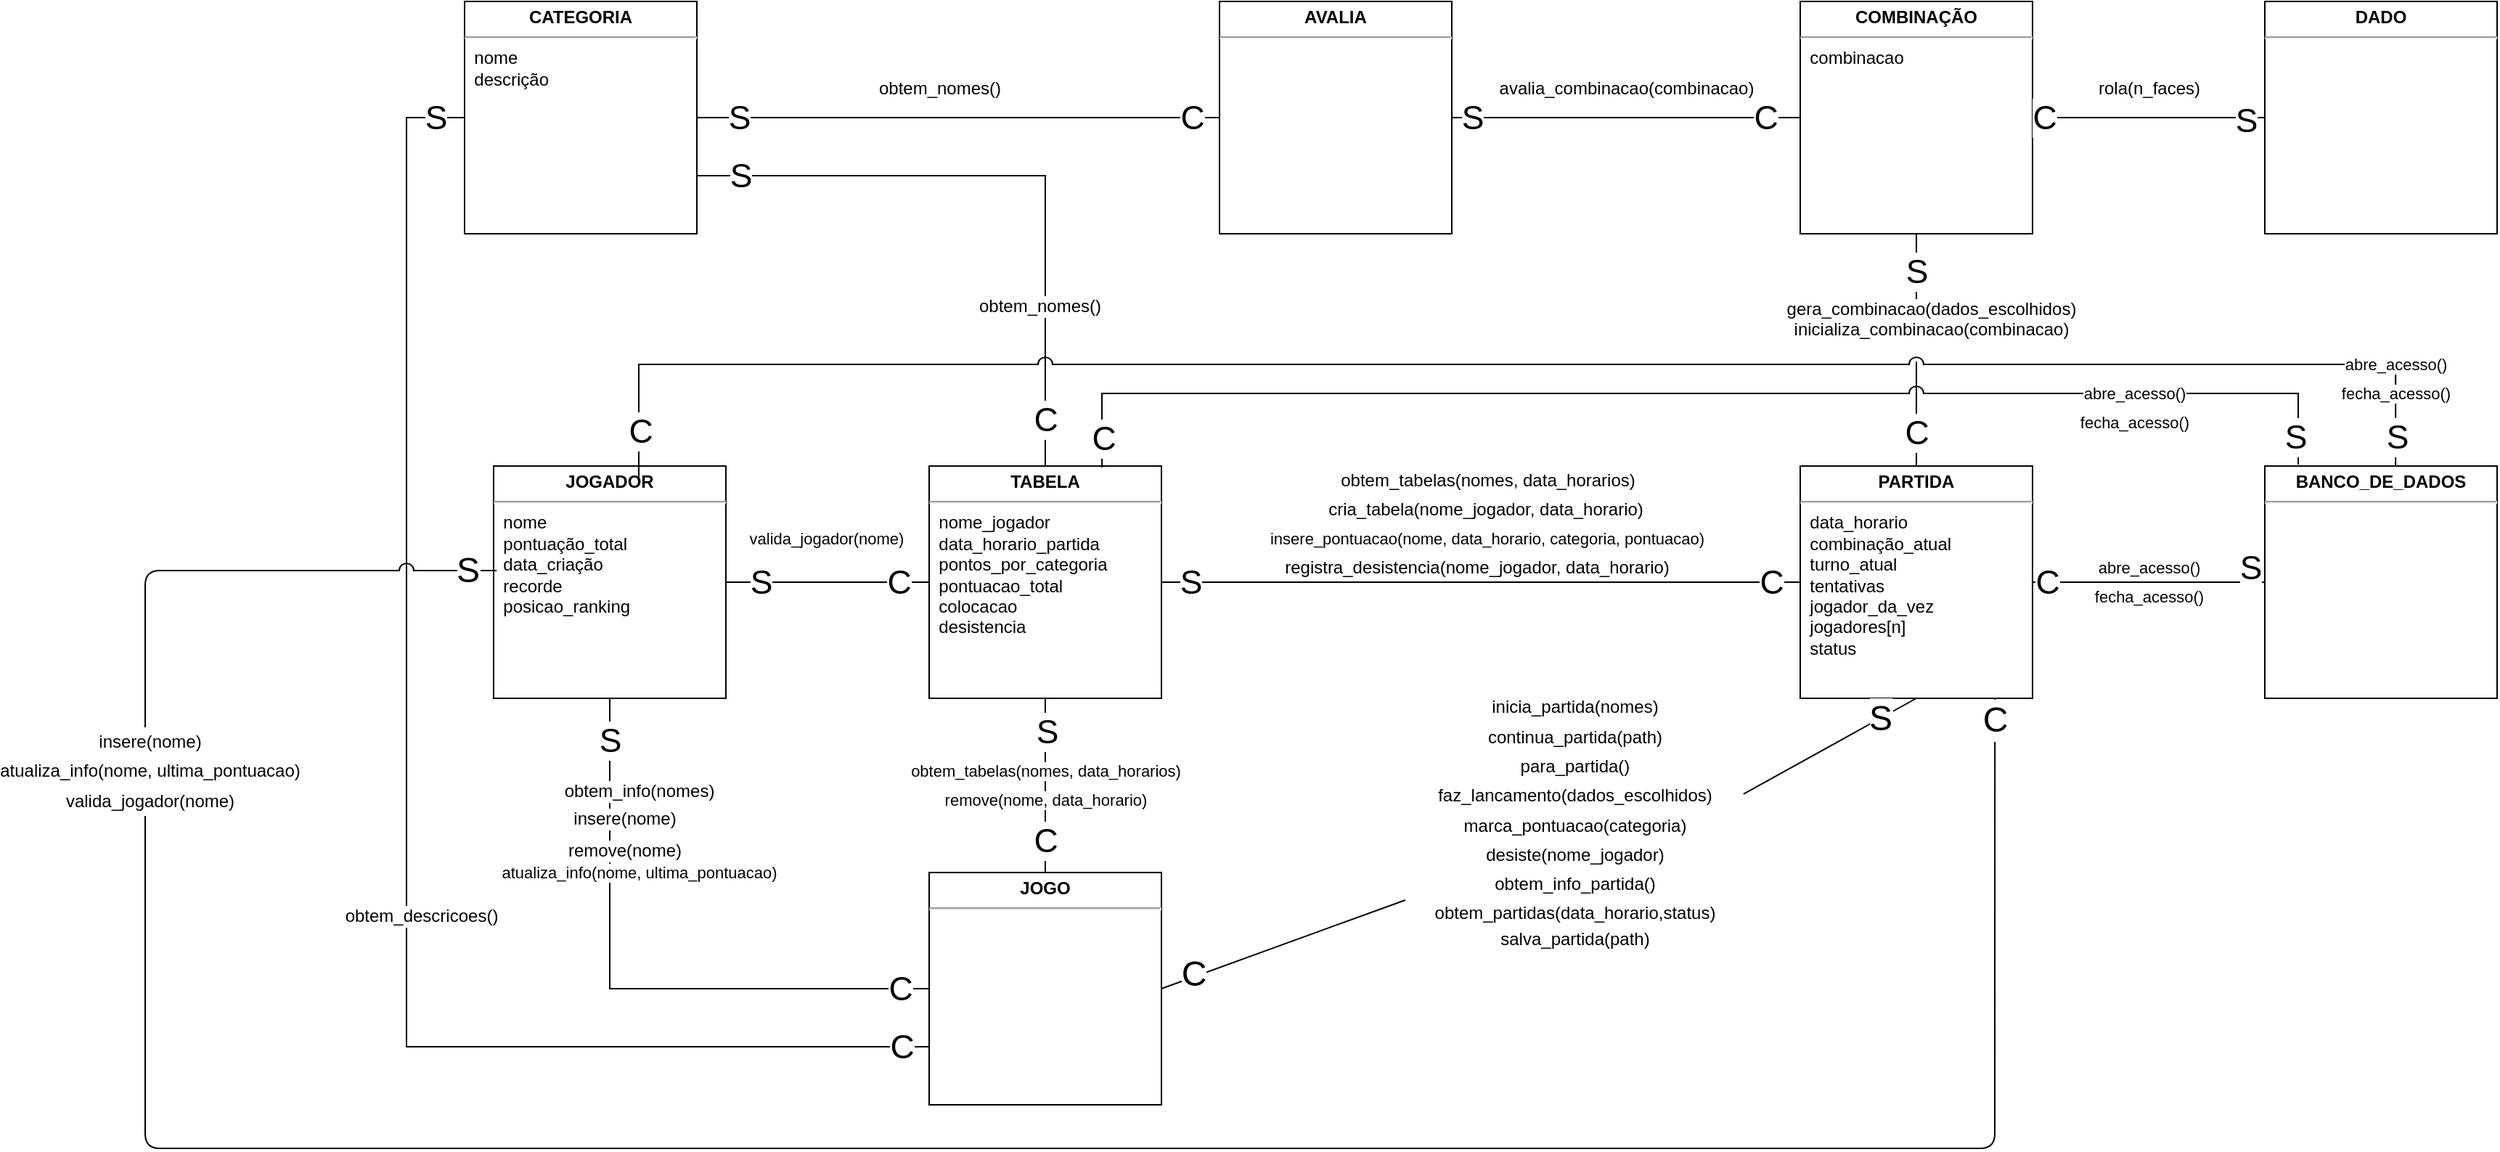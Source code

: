 <mxfile version="12.9.13" type="device"><diagram name="Page-1" id="a7904f86-f2b4-8e86-fa97-74104820619b"><mxGraphModel dx="3317" dy="1589" grid="1" gridSize="10" guides="1" tooltips="1" connect="1" arrows="1" fold="1" page="1" pageScale="1" pageWidth="1100" pageHeight="850" background="#ffffff" math="0" shadow="0"><root><mxCell id="0"/><mxCell id="1" parent="0"/><mxCell id="ZKkIMZM3JUSMUp5qVfVh-187" style="edgeStyle=orthogonalEdgeStyle;rounded=0;orthogonalLoop=1;jettySize=auto;html=1;exitX=0.5;exitY=0;exitDx=0;exitDy=0;entryX=0.5;entryY=1;entryDx=0;entryDy=0;endArrow=none;endFill=0;" parent="1" source="ZKkIMZM3JUSMUp5qVfVh-52" target="ZKkIMZM3JUSMUp5qVfVh-56" edge="1"><mxGeometry relative="1" as="geometry"><Array as="points"><mxPoint x="-560" y="-240"/><mxPoint x="-560" y="-240"/></Array></mxGeometry></mxCell><mxCell id="ZKkIMZM3JUSMUp5qVfVh-188" value="&lt;font style=&quot;font-size: 23px&quot;&gt;C&lt;/font&gt;" style="edgeLabel;html=1;align=center;verticalAlign=middle;resizable=0;points=[];" parent="ZKkIMZM3JUSMUp5qVfVh-187" vertex="1" connectable="0"><mxGeometry x="-0.8" y="-2" relative="1" as="geometry"><mxPoint x="-2" y="-10" as="offset"/></mxGeometry></mxCell><mxCell id="ZKkIMZM3JUSMUp5qVfVh-189" value="&lt;font style=&quot;font-size: 23px&quot;&gt;S&lt;/font&gt;" style="edgeLabel;html=1;align=center;verticalAlign=middle;resizable=0;points=[];" parent="ZKkIMZM3JUSMUp5qVfVh-187" vertex="1" connectable="0"><mxGeometry x="0.76" y="-1" relative="1" as="geometry"><mxPoint y="8" as="offset"/></mxGeometry></mxCell><mxCell id="ZKkIMZM3JUSMUp5qVfVh-191" value="&lt;font style=&quot;font-size: 11px&quot;&gt;obtem_tabelas(nomes, data_horarios)&lt;/font&gt;" style="edgeLabel;html=1;align=center;verticalAlign=middle;resizable=0;points=[];" parent="ZKkIMZM3JUSMUp5qVfVh-187" vertex="1" connectable="0"><mxGeometry x="-0.225" relative="1" as="geometry"><mxPoint y="-24.0" as="offset"/></mxGeometry></mxCell><mxCell id="ZKkIMZM3JUSMUp5qVfVh-198" value="remove(nome, data_horario)" style="edgeLabel;html=1;align=center;verticalAlign=middle;resizable=0;points=[];" parent="ZKkIMZM3JUSMUp5qVfVh-187" vertex="1" connectable="0"><mxGeometry x="-0.217" y="-2" relative="1" as="geometry"><mxPoint x="-2" y="-3" as="offset"/></mxGeometry></mxCell><mxCell id="ZKkIMZM3JUSMUp5qVfVh-52" value="&lt;p style=&quot;margin: 4px 0px 0px ; text-align: center&quot;&gt;&lt;b&gt;JOGO&lt;/b&gt;&lt;/p&gt;&lt;hr&gt;&amp;nbsp;&amp;nbsp;&lt;br&gt;&amp;nbsp;&amp;nbsp;" style="verticalAlign=top;align=left;overflow=fill;fontSize=12;fontFamily=Helvetica;html=1;rounded=0;shadow=0;comic=0;labelBackgroundColor=none;strokeWidth=1" parent="1" vertex="1"><mxGeometry x="-640" y="-200" width="160" height="160" as="geometry"/></mxCell><mxCell id="ZKkIMZM3JUSMUp5qVfVh-53" value="&lt;div style=&quot;margin: 4px 0px 0px 0px&quot;&gt;&lt;b&gt;PARTIDA&lt;/b&gt;&lt;/div&gt;&lt;hr&gt;&lt;div style=&quot;text-align: left&quot;&gt;&lt;span&gt;&amp;nbsp; data_&lt;/span&gt;&lt;span&gt;horario&lt;/span&gt;&lt;/div&gt;&lt;div style=&quot;text-align: left&quot;&gt;&lt;span&gt;&amp;nbsp; combinação_atual&lt;/span&gt;&lt;/div&gt;&lt;div style=&quot;text-align: left&quot;&gt;&lt;span&gt;&amp;nbsp; turno_atual&lt;/span&gt;&lt;/div&gt;&lt;div style=&quot;text-align: left&quot;&gt;&amp;nbsp; tentativas&lt;/div&gt;&lt;div style=&quot;text-align: left&quot;&gt;&lt;span&gt;&amp;nbsp; jogador_da_vez&lt;/span&gt;&lt;/div&gt;&lt;div style=&quot;text-align: left&quot;&gt;&lt;span&gt;&amp;nbsp; jogadores[n]&lt;/span&gt;&lt;/div&gt;&lt;div style=&quot;text-align: left&quot;&gt;&lt;span&gt;&amp;nbsp; status&lt;/span&gt;&lt;/div&gt;&lt;div style=&quot;text-align: left&quot;&gt;&lt;span&gt;&amp;nbsp;&amp;nbsp;&lt;/span&gt;&lt;/div&gt;" style="verticalAlign=top;align=center;overflow=fill;fontSize=12;fontFamily=Helvetica;html=1;rounded=0;shadow=0;comic=0;labelBackgroundColor=none;strokeWidth=1;spacingTop=17;" parent="1" vertex="1"><mxGeometry x="-40" y="-480" width="160" height="160" as="geometry"/></mxCell><mxCell id="ZKkIMZM3JUSMUp5qVfVh-55" value="&lt;p style=&quot;margin: 4px 0px 0px ; text-align: center&quot;&gt;&lt;b&gt;COMBINAÇÃO&lt;/b&gt;&lt;/p&gt;&lt;hr&gt;&amp;nbsp; combinacao" style="verticalAlign=top;align=left;overflow=fill;fontSize=12;fontFamily=Helvetica;html=1;rounded=0;shadow=0;comic=0;labelBackgroundColor=none;strokeWidth=1" parent="1" vertex="1"><mxGeometry x="-40" y="-800" width="160" height="160" as="geometry"/></mxCell><mxCell id="ZKkIMZM3JUSMUp5qVfVh-183" style="edgeStyle=orthogonalEdgeStyle;rounded=0;orthogonalLoop=1;jettySize=auto;html=1;exitX=0;exitY=0.5;exitDx=0;exitDy=0;entryX=1;entryY=0.5;entryDx=0;entryDy=0;endArrow=none;endFill=0;" parent="1" source="ZKkIMZM3JUSMUp5qVfVh-56" target="ZKkIMZM3JUSMUp5qVfVh-85" edge="1"><mxGeometry relative="1" as="geometry"/></mxCell><mxCell id="ZKkIMZM3JUSMUp5qVfVh-184" value="&lt;font style=&quot;font-size: 23px&quot;&gt;C&lt;/font&gt;" style="edgeLabel;html=1;align=center;verticalAlign=middle;resizable=0;points=[];" parent="ZKkIMZM3JUSMUp5qVfVh-183" vertex="1" connectable="0"><mxGeometry x="-0.825" y="4" relative="1" as="geometry"><mxPoint x="-9.17" y="-4" as="offset"/></mxGeometry></mxCell><mxCell id="ZKkIMZM3JUSMUp5qVfVh-185" value="&lt;font style=&quot;font-size: 23px&quot;&gt;S&lt;/font&gt;" style="edgeLabel;html=1;align=center;verticalAlign=middle;resizable=0;points=[];" parent="ZKkIMZM3JUSMUp5qVfVh-183" vertex="1" connectable="0"><mxGeometry x="0.703" y="-3" relative="1" as="geometry"><mxPoint x="2.5" y="3" as="offset"/></mxGeometry></mxCell><mxCell id="ZKkIMZM3JUSMUp5qVfVh-186" value="valida_jogador(nome)" style="edgeLabel;html=1;align=center;verticalAlign=middle;resizable=0;points=[];" parent="ZKkIMZM3JUSMUp5qVfVh-183" vertex="1" connectable="0"><mxGeometry x="0.167" relative="1" as="geometry"><mxPoint x="10" y="-30" as="offset"/></mxGeometry></mxCell><mxCell id="ZKkIMZM3JUSMUp5qVfVh-56" value="&lt;p style=&quot;text-align: center ; margin: 4px 0px 0px&quot;&gt;&lt;b&gt;TABELA&lt;/b&gt;&lt;/p&gt;&lt;hr&gt;&amp;nbsp; nome_jogador&lt;br&gt;&amp;nbsp; data_horario_partida&lt;br&gt;&amp;nbsp; pontos_por_categoria&lt;br&gt;&amp;nbsp; pontuacao_total&lt;br&gt;&amp;nbsp; colocacao&lt;br&gt;&amp;nbsp; desistencia" style="verticalAlign=top;align=left;overflow=fill;fontSize=12;fontFamily=Helvetica;html=1;rounded=0;shadow=0;comic=0;labelBackgroundColor=none;strokeWidth=1" parent="1" vertex="1"><mxGeometry x="-640" y="-480" width="160" height="160" as="geometry"/></mxCell><mxCell id="ZKkIMZM3JUSMUp5qVfVh-59" value="&lt;p style=&quot;margin: 4px 0px 0px ; text-align: center&quot;&gt;&lt;b&gt;CATEGORIA&lt;/b&gt;&lt;/p&gt;&lt;hr&gt;&amp;nbsp; nome&lt;br&gt;&amp;nbsp; descrição" style="verticalAlign=top;align=left;overflow=fill;fontSize=12;fontFamily=Helvetica;html=1;rounded=0;shadow=0;comic=0;labelBackgroundColor=none;strokeWidth=1" parent="1" vertex="1"><mxGeometry x="-960" y="-800" width="160" height="160" as="geometry"/></mxCell><mxCell id="ZKkIMZM3JUSMUp5qVfVh-60" value="&lt;p style=&quot;margin: 4px 0px 0px ; text-align: center&quot;&gt;&lt;b&gt;AVALIA&lt;/b&gt;&lt;/p&gt;&lt;hr&gt;" style="verticalAlign=top;align=left;overflow=fill;fontSize=12;fontFamily=Helvetica;html=1;rounded=0;shadow=0;comic=0;labelBackgroundColor=none;strokeWidth=1" parent="1" vertex="1"><mxGeometry x="-440" y="-800" width="160" height="160" as="geometry"/></mxCell><mxCell id="ZKkIMZM3JUSMUp5qVfVh-61" value="&lt;p style=&quot;margin: 4px 0px 0px ; text-align: center&quot;&gt;&lt;b&gt;DADO&lt;/b&gt;&lt;/p&gt;&lt;hr&gt;" style="verticalAlign=top;align=left;overflow=fill;fontSize=12;fontFamily=Helvetica;html=1;rounded=0;shadow=0;comic=0;labelBackgroundColor=none;strokeWidth=1" parent="1" vertex="1"><mxGeometry x="280" y="-800" width="160" height="160" as="geometry"/></mxCell><mxCell id="ZKkIMZM3JUSMUp5qVfVh-85" value="&lt;p style=&quot;margin: 4px 0px 0px ; text-align: center&quot;&gt;&lt;b&gt;JOGADOR&lt;/b&gt;&lt;/p&gt;&lt;hr&gt;&amp;nbsp; nome&lt;br&gt;&amp;nbsp; pontuação_total&lt;br&gt;&amp;nbsp; data_criação&lt;br&gt;&amp;nbsp; recorde&lt;br&gt;&amp;nbsp; posicao_ranking" style="verticalAlign=top;align=left;overflow=fill;fontSize=12;fontFamily=Helvetica;html=1;rounded=0;shadow=0;comic=0;labelBackgroundColor=none;strokeWidth=1;spacing=2;spacingLeft=0;" parent="1" vertex="1"><mxGeometry x="-940" y="-480" width="160" height="160" as="geometry"/></mxCell><mxCell id="ZKkIMZM3JUSMUp5qVfVh-125" style="edgeStyle=orthogonalEdgeStyle;rounded=0;orthogonalLoop=1;jettySize=auto;html=1;entryX=0.5;entryY=1;entryDx=0;entryDy=0;endArrow=none;endFill=0;exitX=0;exitY=0.5;exitDx=0;exitDy=0;" parent="1" source="ZKkIMZM3JUSMUp5qVfVh-52" target="ZKkIMZM3JUSMUp5qVfVh-85" edge="1"><mxGeometry relative="1" as="geometry"><mxPoint x="-350" y="-230" as="targetPoint"/><mxPoint x="-500" y="-90" as="sourcePoint"/></mxGeometry></mxCell><mxCell id="ZKkIMZM3JUSMUp5qVfVh-126" value="&lt;font style=&quot;font-size: 23px&quot;&gt;C&lt;/font&gt;" style="edgeLabel;html=1;align=center;verticalAlign=middle;resizable=0;points=[];" parent="ZKkIMZM3JUSMUp5qVfVh-125" vertex="1" connectable="0"><mxGeometry x="-0.897" relative="1" as="geometry"><mxPoint x="1.43" as="offset"/></mxGeometry></mxCell><mxCell id="ZKkIMZM3JUSMUp5qVfVh-127" value="&lt;font style=&quot;font-size: 23px&quot;&gt;S&lt;/font&gt;" style="edgeLabel;html=1;align=center;verticalAlign=middle;resizable=0;points=[];" parent="ZKkIMZM3JUSMUp5qVfVh-125" vertex="1" connectable="0"><mxGeometry x="0.865" y="-2" relative="1" as="geometry"><mxPoint x="-2.01" as="offset"/></mxGeometry></mxCell><mxCell id="ZKkIMZM3JUSMUp5qVfVh-156" value="&lt;span style=&quot;font-size: 12px&quot;&gt;insere(nome)&lt;/span&gt;" style="edgeLabel;html=1;align=center;verticalAlign=middle;resizable=0;points=[];" parent="ZKkIMZM3JUSMUp5qVfVh-125" vertex="1" connectable="0"><mxGeometry x="0.242" y="-46" relative="1" as="geometry"><mxPoint x="-36.0" y="-75.96" as="offset"/></mxGeometry></mxCell><mxCell id="ZKkIMZM3JUSMUp5qVfVh-157" value="&lt;font style=&quot;font-size: 12px&quot;&gt;obtem_info(nomes)&lt;/font&gt;" style="edgeLabel;html=1;align=center;verticalAlign=middle;resizable=0;points=[];" parent="ZKkIMZM3JUSMUp5qVfVh-125" vertex="1" connectable="0"><mxGeometry x="0.25" y="-34" relative="1" as="geometry"><mxPoint x="-13.95" y="-93.6" as="offset"/></mxGeometry></mxCell><mxCell id="ZKkIMZM3JUSMUp5qVfVh-196" value="&lt;font style=&quot;font-size: 12px&quot;&gt;remove(nome)&lt;/font&gt;" style="edgeLabel;html=1;align=center;verticalAlign=middle;resizable=0;points=[];" parent="ZKkIMZM3JUSMUp5qVfVh-125" vertex="1" connectable="0"><mxGeometry x="0.073" y="-80" relative="1" as="geometry"><mxPoint x="-69.94" y="-90.08" as="offset"/></mxGeometry></mxCell><mxCell id="2Xj7HTLLRwtcWc2GtLEe-1" value="atualiza_info(nome, ultima_pontuacao)" style="edgeLabel;html=1;align=center;verticalAlign=middle;resizable=0;points=[];" parent="ZKkIMZM3JUSMUp5qVfVh-125" vertex="1" connectable="0"><mxGeometry x="0.043" y="-81" relative="1" as="geometry"><mxPoint x="19" y="1" as="offset"/></mxGeometry></mxCell><mxCell id="ZKkIMZM3JUSMUp5qVfVh-132" style="edgeStyle=orthogonalEdgeStyle;rounded=0;orthogonalLoop=1;jettySize=auto;html=1;endArrow=none;endFill=0;exitX=0;exitY=0.5;exitDx=0;exitDy=0;entryX=1;entryY=0.5;entryDx=0;entryDy=0;" parent="1" source="ZKkIMZM3JUSMUp5qVfVh-53" target="ZKkIMZM3JUSMUp5qVfVh-56" edge="1"><mxGeometry relative="1" as="geometry"><mxPoint x="-450" y="-360" as="targetPoint"/><mxPoint x="-460" y="-410.59" as="sourcePoint"/></mxGeometry></mxCell><mxCell id="ZKkIMZM3JUSMUp5qVfVh-133" value="&lt;font style=&quot;font-size: 23px&quot;&gt;C&lt;/font&gt;" style="edgeLabel;html=1;align=center;verticalAlign=middle;resizable=0;points=[];" parent="ZKkIMZM3JUSMUp5qVfVh-132" vertex="1" connectable="0"><mxGeometry x="-0.897" relative="1" as="geometry"><mxPoint x="2.35" as="offset"/></mxGeometry></mxCell><mxCell id="ZKkIMZM3JUSMUp5qVfVh-134" value="&lt;font style=&quot;font-size: 23px&quot;&gt;S&lt;/font&gt;" style="edgeLabel;html=1;align=center;verticalAlign=middle;resizable=0;points=[];" parent="ZKkIMZM3JUSMUp5qVfVh-132" vertex="1" connectable="0"><mxGeometry x="0.865" y="-2" relative="1" as="geometry"><mxPoint x="-9.41" y="2" as="offset"/></mxGeometry></mxCell><mxCell id="ZKkIMZM3JUSMUp5qVfVh-166" value="&lt;font style=&quot;font-size: 12px&quot;&gt;cria_tabela(nome_jogador, data_horario)&lt;/font&gt;" style="edgeLabel;html=1;align=center;verticalAlign=middle;resizable=0;points=[];" parent="ZKkIMZM3JUSMUp5qVfVh-132" vertex="1" connectable="0"><mxGeometry x="0.138" y="-1" relative="1" as="geometry"><mxPoint x="33.33" y="-49" as="offset"/></mxGeometry></mxCell><mxCell id="ZKkIMZM3JUSMUp5qVfVh-167" value="&lt;font style=&quot;font-size: 11px&quot;&gt;insere_pontuacao(nome, data_horario, categoria, pontuacao)&lt;/font&gt;" style="edgeLabel;html=1;align=center;verticalAlign=middle;resizable=0;points=[];" parent="ZKkIMZM3JUSMUp5qVfVh-132" vertex="1" connectable="0"><mxGeometry x="0.196" y="-4" relative="1" as="geometry"><mxPoint x="46.67" y="-26" as="offset"/></mxGeometry></mxCell><mxCell id="ZKkIMZM3JUSMUp5qVfVh-195" value="&lt;font style=&quot;font-size: 12px&quot;&gt;registra_desistencia(nome_jogador, data_horario)&lt;/font&gt;" style="edgeLabel;html=1;align=center;verticalAlign=middle;resizable=0;points=[];" parent="ZKkIMZM3JUSMUp5qVfVh-132" vertex="1" connectable="0"><mxGeometry x="0.028" y="3" relative="1" as="geometry"><mxPoint x="2.88" y="-13" as="offset"/></mxGeometry></mxCell><mxCell id="ZKkIMZM3JUSMUp5qVfVh-135" style="edgeStyle=orthogonalEdgeStyle;rounded=0;orthogonalLoop=1;jettySize=auto;html=1;entryX=0.5;entryY=1;entryDx=0;entryDy=0;endArrow=none;endFill=0;exitX=0.5;exitY=0;exitDx=0;exitDy=0;" parent="1" source="ZKkIMZM3JUSMUp5qVfVh-53" target="ZKkIMZM3JUSMUp5qVfVh-55" edge="1"><mxGeometry relative="1" as="geometry"><mxPoint x="-830" y="-590" as="targetPoint"/><mxPoint x="-450" y="-430" as="sourcePoint"/></mxGeometry></mxCell><mxCell id="ZKkIMZM3JUSMUp5qVfVh-136" value="&lt;font style=&quot;font-size: 23px&quot;&gt;C&lt;/font&gt;" style="edgeLabel;html=1;align=center;verticalAlign=middle;resizable=0;points=[];" parent="ZKkIMZM3JUSMUp5qVfVh-135" vertex="1" connectable="0"><mxGeometry x="-0.897" relative="1" as="geometry"><mxPoint y="-15.29" as="offset"/></mxGeometry></mxCell><mxCell id="ZKkIMZM3JUSMUp5qVfVh-137" value="&lt;font style=&quot;font-size: 23px&quot;&gt;S&lt;/font&gt;" style="edgeLabel;html=1;align=center;verticalAlign=middle;resizable=0;points=[];" parent="ZKkIMZM3JUSMUp5qVfVh-135" vertex="1" connectable="0"><mxGeometry x="0.865" y="-2" relative="1" as="geometry"><mxPoint x="-2" y="15" as="offset"/></mxGeometry></mxCell><mxCell id="ZKkIMZM3JUSMUp5qVfVh-169" value="&lt;font style=&quot;font-size: 12px&quot;&gt;gera_combinacao(dados_escolhidos)&lt;br&gt;inicializa_combinacao(combinacao)&lt;br&gt;&lt;br&gt;&lt;/font&gt;" style="edgeLabel;html=1;align=center;verticalAlign=middle;resizable=0;points=[];" parent="ZKkIMZM3JUSMUp5qVfVh-135" vertex="1" connectable="0"><mxGeometry x="0.173" y="-1" relative="1" as="geometry"><mxPoint x="9" as="offset"/></mxGeometry></mxCell><mxCell id="ZKkIMZM3JUSMUp5qVfVh-138" style="edgeStyle=orthogonalEdgeStyle;rounded=0;orthogonalLoop=1;jettySize=auto;html=1;endArrow=none;endFill=0;entryX=1;entryY=0.5;entryDx=0;entryDy=0;exitX=0;exitY=0.5;exitDx=0;exitDy=0;" parent="1" source="ZKkIMZM3JUSMUp5qVfVh-55" target="ZKkIMZM3JUSMUp5qVfVh-60" edge="1"><mxGeometry relative="1" as="geometry"><mxPoint x="-290" y="-730" as="targetPoint"/><mxPoint x="-130" y="-670" as="sourcePoint"/><Array as="points"/></mxGeometry></mxCell><mxCell id="ZKkIMZM3JUSMUp5qVfVh-139" value="&lt;font style=&quot;font-size: 23px&quot;&gt;C&lt;/font&gt;" style="edgeLabel;html=1;align=center;verticalAlign=middle;resizable=0;points=[];" parent="ZKkIMZM3JUSMUp5qVfVh-138" vertex="1" connectable="0"><mxGeometry x="-0.897" relative="1" as="geometry"><mxPoint x="-11.43" as="offset"/></mxGeometry></mxCell><mxCell id="ZKkIMZM3JUSMUp5qVfVh-140" value="&lt;font style=&quot;font-size: 23px&quot;&gt;S&lt;/font&gt;" style="edgeLabel;html=1;align=center;verticalAlign=middle;resizable=0;points=[];" parent="ZKkIMZM3JUSMUp5qVfVh-138" vertex="1" connectable="0"><mxGeometry x="0.865" y="-2" relative="1" as="geometry"><mxPoint x="-2" y="2" as="offset"/></mxGeometry></mxCell><mxCell id="ZKkIMZM3JUSMUp5qVfVh-171" value="&lt;font style=&quot;font-size: 12px&quot;&gt;avalia_combinacao(combinacao)&lt;/font&gt;" style="edgeLabel;html=1;align=center;verticalAlign=middle;resizable=0;points=[];" parent="ZKkIMZM3JUSMUp5qVfVh-138" vertex="1" connectable="0"><mxGeometry x="0.159" y="2" relative="1" as="geometry"><mxPoint x="18.57" y="-22" as="offset"/></mxGeometry></mxCell><mxCell id="ZKkIMZM3JUSMUp5qVfVh-141" style="edgeStyle=orthogonalEdgeStyle;rounded=0;orthogonalLoop=1;jettySize=auto;html=1;entryX=1;entryY=0.75;entryDx=0;entryDy=0;endArrow=none;endFill=0;exitX=0.5;exitY=0;exitDx=0;exitDy=0;" parent="1" source="ZKkIMZM3JUSMUp5qVfVh-56" target="ZKkIMZM3JUSMUp5qVfVh-59" edge="1"><mxGeometry relative="1" as="geometry"><mxPoint x="-810" y="-570" as="targetPoint"/><mxPoint x="-410" y="-330" as="sourcePoint"/></mxGeometry></mxCell><mxCell id="ZKkIMZM3JUSMUp5qVfVh-142" value="&lt;font style=&quot;font-size: 23px&quot;&gt;C&lt;/font&gt;" style="edgeLabel;html=1;align=center;verticalAlign=middle;resizable=0;points=[];" parent="ZKkIMZM3JUSMUp5qVfVh-141" vertex="1" connectable="0"><mxGeometry x="-0.897" relative="1" as="geometry"><mxPoint y="-9.71" as="offset"/></mxGeometry></mxCell><mxCell id="ZKkIMZM3JUSMUp5qVfVh-143" value="&lt;font style=&quot;font-size: 23px&quot;&gt;S&lt;/font&gt;" style="edgeLabel;html=1;align=center;verticalAlign=middle;resizable=0;points=[];" parent="ZKkIMZM3JUSMUp5qVfVh-141" vertex="1" connectable="0"><mxGeometry x="0.865" y="-2" relative="1" as="geometry"><mxPoint x="0.06" y="2" as="offset"/></mxGeometry></mxCell><mxCell id="ZKkIMZM3JUSMUp5qVfVh-173" value="&lt;font style=&quot;font-size: 12px&quot;&gt;obtem_nomes()&lt;/font&gt;" style="edgeLabel;html=1;align=center;verticalAlign=middle;resizable=0;points=[];" parent="ZKkIMZM3JUSMUp5qVfVh-141" vertex="1" connectable="0"><mxGeometry x="0.127" y="1" relative="1" as="geometry"><mxPoint x="44.18" y="89" as="offset"/></mxGeometry></mxCell><mxCell id="ZKkIMZM3JUSMUp5qVfVh-144" style="edgeStyle=orthogonalEdgeStyle;rounded=0;orthogonalLoop=1;jettySize=auto;html=1;endArrow=none;endFill=0;exitX=0;exitY=0.5;exitDx=0;exitDy=0;entryX=1;entryY=0.5;entryDx=0;entryDy=0;" parent="1" source="ZKkIMZM3JUSMUp5qVfVh-60" target="ZKkIMZM3JUSMUp5qVfVh-59" edge="1"><mxGeometry relative="1" as="geometry"><mxPoint x="-800" y="-740" as="targetPoint"/><mxPoint x="-910" y="-630" as="sourcePoint"/></mxGeometry></mxCell><mxCell id="ZKkIMZM3JUSMUp5qVfVh-145" value="&lt;font style=&quot;font-size: 23px&quot;&gt;C&lt;/font&gt;" style="edgeLabel;html=1;align=center;verticalAlign=middle;resizable=0;points=[];" parent="ZKkIMZM3JUSMUp5qVfVh-144" vertex="1" connectable="0"><mxGeometry x="-0.897" relative="1" as="geometry"><mxPoint x="-1.18" as="offset"/></mxGeometry></mxCell><mxCell id="ZKkIMZM3JUSMUp5qVfVh-146" value="&lt;font style=&quot;font-size: 23px&quot;&gt;S&lt;/font&gt;" style="edgeLabel;html=1;align=center;verticalAlign=middle;resizable=0;points=[];" parent="ZKkIMZM3JUSMUp5qVfVh-144" vertex="1" connectable="0"><mxGeometry x="0.865" y="-2" relative="1" as="geometry"><mxPoint x="4" y="2" as="offset"/></mxGeometry></mxCell><mxCell id="ZKkIMZM3JUSMUp5qVfVh-172" value="&lt;font style=&quot;font-size: 12px&quot;&gt;obtem_nomes()&lt;/font&gt;" style="edgeLabel;html=1;align=center;verticalAlign=middle;resizable=0;points=[];" parent="ZKkIMZM3JUSMUp5qVfVh-144" vertex="1" connectable="0"><mxGeometry x="0.093" y="-4" relative="1" as="geometry"><mxPoint x="2.86" y="-16" as="offset"/></mxGeometry></mxCell><mxCell id="ZKkIMZM3JUSMUp5qVfVh-147" style="edgeStyle=orthogonalEdgeStyle;rounded=0;orthogonalLoop=1;jettySize=auto;html=1;entryX=0;entryY=0.5;entryDx=0;entryDy=0;endArrow=none;endFill=0;exitX=1;exitY=0.5;exitDx=0;exitDy=0;" parent="1" source="ZKkIMZM3JUSMUp5qVfVh-55" target="ZKkIMZM3JUSMUp5qVfVh-61" edge="1"><mxGeometry relative="1" as="geometry"><mxPoint x="-290" y="-480" as="targetPoint"/><mxPoint x="110" y="-480" as="sourcePoint"/></mxGeometry></mxCell><mxCell id="ZKkIMZM3JUSMUp5qVfVh-148" value="&lt;font style=&quot;font-size: 23px&quot;&gt;C&lt;/font&gt;" style="edgeLabel;html=1;align=center;verticalAlign=middle;resizable=0;points=[];" parent="ZKkIMZM3JUSMUp5qVfVh-147" vertex="1" connectable="0"><mxGeometry x="-0.897" relative="1" as="geometry"><mxPoint as="offset"/></mxGeometry></mxCell><mxCell id="ZKkIMZM3JUSMUp5qVfVh-149" value="&lt;font style=&quot;font-size: 23px&quot;&gt;S&lt;/font&gt;" style="edgeLabel;html=1;align=center;verticalAlign=middle;resizable=0;points=[];" parent="ZKkIMZM3JUSMUp5qVfVh-147" vertex="1" connectable="0"><mxGeometry x="0.865" y="-2" relative="1" as="geometry"><mxPoint x="-2.01" as="offset"/></mxGeometry></mxCell><mxCell id="ZKkIMZM3JUSMUp5qVfVh-170" value="&lt;font style=&quot;font-size: 12px&quot;&gt;rola(n_faces)&lt;/font&gt;" style="edgeLabel;html=1;align=center;verticalAlign=middle;resizable=0;points=[];" parent="ZKkIMZM3JUSMUp5qVfVh-147" vertex="1" connectable="0"><mxGeometry x="0.001" y="-18" relative="1" as="geometry"><mxPoint y="-38" as="offset"/></mxGeometry></mxCell><mxCell id="ZKkIMZM3JUSMUp5qVfVh-175" style="edgeStyle=orthogonalEdgeStyle;rounded=0;orthogonalLoop=1;jettySize=auto;html=1;entryX=0;entryY=0.5;entryDx=0;entryDy=0;endArrow=none;endFill=0;exitX=0;exitY=0.75;exitDx=0;exitDy=0;" parent="1" source="ZKkIMZM3JUSMUp5qVfVh-52" target="ZKkIMZM3JUSMUp5qVfVh-59" edge="1"><mxGeometry relative="1" as="geometry"><mxPoint x="-1000" y="-180" as="targetPoint"/><mxPoint x="-800" y="-60" as="sourcePoint"/><Array as="points"><mxPoint x="-1000" y="-80"/><mxPoint x="-1000" y="-720"/></Array></mxGeometry></mxCell><mxCell id="ZKkIMZM3JUSMUp5qVfVh-176" value="&lt;font style=&quot;font-size: 23px&quot;&gt;C&lt;/font&gt;" style="edgeLabel;html=1;align=center;verticalAlign=middle;resizable=0;points=[];" parent="ZKkIMZM3JUSMUp5qVfVh-175" vertex="1" connectable="0"><mxGeometry x="-0.897" relative="1" as="geometry"><mxPoint x="34.29" as="offset"/></mxGeometry></mxCell><mxCell id="ZKkIMZM3JUSMUp5qVfVh-177" value="&lt;font style=&quot;font-size: 23px&quot;&gt;S&lt;/font&gt;" style="edgeLabel;html=1;align=center;verticalAlign=middle;resizable=0;points=[];" parent="ZKkIMZM3JUSMUp5qVfVh-175" vertex="1" connectable="0"><mxGeometry x="0.865" y="-2" relative="1" as="geometry"><mxPoint x="18" y="-30" as="offset"/></mxGeometry></mxCell><mxCell id="ZKkIMZM3JUSMUp5qVfVh-179" value="&lt;font style=&quot;font-size: 12px&quot;&gt;obtem_descricoes()&lt;/font&gt;" style="edgeLabel;html=1;align=center;verticalAlign=middle;resizable=0;points=[];" parent="ZKkIMZM3JUSMUp5qVfVh-175" vertex="1" connectable="0"><mxGeometry x="0.25" y="-34" relative="1" as="geometry"><mxPoint x="-24.06" y="200" as="offset"/></mxGeometry></mxCell><mxCell id="FQBFLl8KU9Z0r9E95Kbr-2" value="&lt;p style=&quot;margin: 4px 0px 0px ; text-align: center&quot;&gt;&lt;b&gt;BANCO_DE_DADOS&lt;/b&gt;&lt;/p&gt;&lt;hr&gt;" style="verticalAlign=top;align=left;overflow=fill;fontSize=12;fontFamily=Helvetica;html=1;rounded=0;shadow=0;comic=0;labelBackgroundColor=none;strokeWidth=1" parent="1" vertex="1"><mxGeometry x="280" y="-480" width="160" height="160" as="geometry"/></mxCell><mxCell id="FQBFLl8KU9Z0r9E95Kbr-4" style="edgeStyle=orthogonalEdgeStyle;rounded=0;orthogonalLoop=1;jettySize=auto;html=1;entryX=0;entryY=0.5;entryDx=0;entryDy=0;endArrow=none;endFill=0;exitX=1;exitY=0.5;exitDx=0;exitDy=0;" parent="1" source="ZKkIMZM3JUSMUp5qVfVh-53" target="FQBFLl8KU9Z0r9E95Kbr-2" edge="1"><mxGeometry relative="1" as="geometry"><mxPoint x="50" y="-630" as="targetPoint"/><mxPoint x="50" y="-470" as="sourcePoint"/></mxGeometry></mxCell><mxCell id="FQBFLl8KU9Z0r9E95Kbr-5" value="&lt;font style=&quot;font-size: 23px&quot;&gt;C&lt;/font&gt;" style="edgeLabel;html=1;align=center;verticalAlign=middle;resizable=0;points=[];" parent="FQBFLl8KU9Z0r9E95Kbr-4" vertex="1" connectable="0"><mxGeometry x="-0.897" relative="1" as="geometry"><mxPoint x="2" as="offset"/></mxGeometry></mxCell><mxCell id="FQBFLl8KU9Z0r9E95Kbr-6" value="&lt;font style=&quot;font-size: 23px&quot;&gt;S&lt;/font&gt;" style="edgeLabel;html=1;align=center;verticalAlign=middle;resizable=0;points=[];" parent="FQBFLl8KU9Z0r9E95Kbr-4" vertex="1" connectable="0"><mxGeometry x="0.865" y="-2" relative="1" as="geometry"><mxPoint x="1" y="-12" as="offset"/></mxGeometry></mxCell><mxCell id="FQBFLl8KU9Z0r9E95Kbr-18" value="fecha_acesso()" style="edgeLabel;html=1;align=center;verticalAlign=middle;resizable=0;points=[];" parent="FQBFLl8KU9Z0r9E95Kbr-4" vertex="1" connectable="0"><mxGeometry x="0.188" y="-2" relative="1" as="geometry"><mxPoint x="-15" y="8" as="offset"/></mxGeometry></mxCell><mxCell id="FQBFLl8KU9Z0r9E95Kbr-19" value="abre_acesso()" style="edgeLabel;html=1;align=center;verticalAlign=middle;resizable=0;points=[];" parent="FQBFLl8KU9Z0r9E95Kbr-4" vertex="1" connectable="0"><mxGeometry x="0.175" y="4" relative="1" as="geometry"><mxPoint x="-14" y="-6" as="offset"/></mxGeometry></mxCell><mxCell id="FQBFLl8KU9Z0r9E95Kbr-8" style="edgeStyle=orthogonalEdgeStyle;rounded=0;orthogonalLoop=1;jettySize=auto;html=1;endArrow=none;endFill=0;exitX=0.744;exitY=0.006;exitDx=0;exitDy=0;exitPerimeter=0;entryX=0.144;entryY=-0.006;entryDx=0;entryDy=0;entryPerimeter=0;jumpStyle=arc;jumpSize=10;" parent="1" source="ZKkIMZM3JUSMUp5qVfVh-56" target="FQBFLl8KU9Z0r9E95Kbr-2" edge="1"><mxGeometry relative="1" as="geometry"><mxPoint x="330" y="-570" as="targetPoint"/><mxPoint x="-460" y="-510" as="sourcePoint"/><Array as="points"><mxPoint x="-521" y="-530"/><mxPoint x="303" y="-530"/></Array></mxGeometry></mxCell><mxCell id="FQBFLl8KU9Z0r9E95Kbr-9" value="&lt;font style=&quot;font-size: 23px&quot;&gt;C&lt;/font&gt;" style="edgeLabel;html=1;align=center;verticalAlign=middle;resizable=0;points=[];" parent="FQBFLl8KU9Z0r9E95Kbr-8" vertex="1" connectable="0"><mxGeometry x="-0.897" relative="1" as="geometry"><mxPoint x="0.99" y="27.04" as="offset"/></mxGeometry></mxCell><mxCell id="FQBFLl8KU9Z0r9E95Kbr-10" value="&lt;font style=&quot;font-size: 23px&quot;&gt;S&lt;/font&gt;" style="edgeLabel;html=1;align=center;verticalAlign=middle;resizable=0;points=[];" parent="FQBFLl8KU9Z0r9E95Kbr-8" vertex="1" connectable="0"><mxGeometry x="0.865" y="-2" relative="1" as="geometry"><mxPoint x="10.96" y="28" as="offset"/></mxGeometry></mxCell><mxCell id="FQBFLl8KU9Z0r9E95Kbr-16" value="abre_acesso()" style="edgeLabel;html=1;align=center;verticalAlign=middle;resizable=0;points=[];" parent="FQBFLl8KU9Z0r9E95Kbr-8" vertex="1" connectable="0"><mxGeometry x="0.801" relative="1" as="geometry"><mxPoint x="-70.04" as="offset"/></mxGeometry></mxCell><mxCell id="FQBFLl8KU9Z0r9E95Kbr-17" value="fecha_acesso()" style="edgeLabel;html=1;align=center;verticalAlign=middle;resizable=0;points=[];" parent="FQBFLl8KU9Z0r9E95Kbr-8" vertex="1" connectable="0"><mxGeometry x="0.651" relative="1" as="geometry"><mxPoint x="-1.04" y="20" as="offset"/></mxGeometry></mxCell><mxCell id="FQBFLl8KU9Z0r9E95Kbr-11" style="edgeStyle=orthogonalEdgeStyle;rounded=0;orthogonalLoop=1;jettySize=auto;html=1;endArrow=none;endFill=0;exitX=0.625;exitY=0.063;exitDx=0;exitDy=0;exitPerimeter=0;entryX=0.563;entryY=0;entryDx=0;entryDy=0;entryPerimeter=0;jumpStyle=arc;jumpSize=10;" parent="1" source="ZKkIMZM3JUSMUp5qVfVh-85" target="FQBFLl8KU9Z0r9E95Kbr-2" edge="1"><mxGeometry relative="1" as="geometry"><mxPoint x="313.04" y="-500.96" as="targetPoint"/><mxPoint x="-510.96" y="-499.04" as="sourcePoint"/><Array as="points"><mxPoint x="-840" y="-550"/><mxPoint x="370" y="-550"/></Array></mxGeometry></mxCell><mxCell id="FQBFLl8KU9Z0r9E95Kbr-12" value="&lt;font style=&quot;font-size: 23px&quot;&gt;C&lt;/font&gt;" style="edgeLabel;html=1;align=center;verticalAlign=middle;resizable=0;points=[];" parent="FQBFLl8KU9Z0r9E95Kbr-11" vertex="1" connectable="0"><mxGeometry x="-0.897" relative="1" as="geometry"><mxPoint x="0.99" y="35.92" as="offset"/></mxGeometry></mxCell><mxCell id="FQBFLl8KU9Z0r9E95Kbr-13" value="&lt;font style=&quot;font-size: 23px&quot;&gt;S&lt;/font&gt;" style="edgeLabel;html=1;align=center;verticalAlign=middle;resizable=0;points=[];" parent="FQBFLl8KU9Z0r9E95Kbr-11" vertex="1" connectable="0"><mxGeometry x="0.865" y="-2" relative="1" as="geometry"><mxPoint x="22.08" y="48" as="offset"/></mxGeometry></mxCell><mxCell id="FQBFLl8KU9Z0r9E95Kbr-14" value="abre_acesso()" style="edgeLabel;html=1;align=center;verticalAlign=middle;resizable=0;points=[];" parent="FQBFLl8KU9Z0r9E95Kbr-11" vertex="1" connectable="0"><mxGeometry x="0.907" y="-1" relative="1" as="geometry"><mxPoint x="0.9" y="-6.82" as="offset"/></mxGeometry></mxCell><mxCell id="FQBFLl8KU9Z0r9E95Kbr-15" value="fecha_acesso()" style="edgeLabel;html=1;align=center;verticalAlign=middle;resizable=0;points=[];" parent="FQBFLl8KU9Z0r9E95Kbr-11" vertex="1" connectable="0"><mxGeometry x="0.929" relative="1" as="geometry"><mxPoint x="-0.09" y="-1.82" as="offset"/></mxGeometry></mxCell><mxCell id="RAdDTDdPpuf8KFpz9OUy-1" value="obtem_tabelas(nomes, data_horarios)" style="text;html=1;strokeColor=none;fillColor=none;align=center;verticalAlign=middle;whiteSpace=wrap;rounded=0;" parent="1" vertex="1"><mxGeometry x="-380" y="-480" width="250" height="20" as="geometry"/></mxCell><mxCell id="RAdDTDdPpuf8KFpz9OUy-36" value="" style="endArrow=none;html=1;exitX=1.004;exitY=0.373;exitDx=0;exitDy=0;entryX=0.5;entryY=1;entryDx=0;entryDy=0;exitPerimeter=0;" parent="1" source="RAdDTDdPpuf8KFpz9OUy-34" target="ZKkIMZM3JUSMUp5qVfVh-53" edge="1"><mxGeometry width="50" height="50" relative="1" as="geometry"><mxPoint x="-170" y="-130" as="sourcePoint"/><mxPoint x="-90" y="-180" as="targetPoint"/></mxGeometry></mxCell><mxCell id="RAdDTDdPpuf8KFpz9OUy-59" value="&lt;font style=&quot;font-size: 24px&quot;&gt;S&lt;/font&gt;" style="edgeLabel;html=1;align=center;verticalAlign=middle;resizable=0;points=[];" parent="RAdDTDdPpuf8KFpz9OUy-36" vertex="1" connectable="0"><mxGeometry x="0.579" relative="1" as="geometry"><mxPoint as="offset"/></mxGeometry></mxCell><mxCell id="RAdDTDdPpuf8KFpz9OUy-34" value="&lt;font style=&quot;font-size: 12px ; line-height: 150%&quot;&gt;&lt;font style=&quot;font-size: 12px ; line-height: 170%&quot;&gt;inicia_partida(nomes)&lt;br&gt;continua_partida(path)&lt;br&gt;para_partida()&lt;br&gt;faz_lancamento(dados_escolhidos)&lt;br&gt;marca_pontuacao(categoria)&lt;br&gt;desiste(nome_jogador)&lt;br&gt;obtem_info_partida(&lt;/font&gt;)&lt;br&gt;obtem_partidas(data_horario,status)&lt;br&gt;salva_partida(path)&lt;br&gt;&lt;/font&gt;" style="text;html=1;strokeColor=none;fillColor=none;align=center;verticalAlign=middle;whiteSpace=wrap;rounded=0;" parent="1" vertex="1"><mxGeometry x="-310" y="-310" width="230" height="150" as="geometry"/></mxCell><mxCell id="RAdDTDdPpuf8KFpz9OUy-44" value="" style="endArrow=none;html=1;exitX=1;exitY=0.5;exitDx=0;exitDy=0;entryX=-0.009;entryY=0.86;entryDx=0;entryDy=0;entryPerimeter=0;" parent="1" source="ZKkIMZM3JUSMUp5qVfVh-52" target="RAdDTDdPpuf8KFpz9OUy-34" edge="1"><mxGeometry width="50" height="50" relative="1" as="geometry"><mxPoint x="-480" y="-120" as="sourcePoint"/><mxPoint x="-320" y="-170" as="targetPoint"/><Array as="points"><mxPoint x="-370" y="-160"/></Array></mxGeometry></mxCell><mxCell id="RAdDTDdPpuf8KFpz9OUy-60" value="&lt;font style=&quot;font-size: 24px&quot;&gt;C&lt;/font&gt;" style="edgeLabel;html=1;align=center;verticalAlign=middle;resizable=0;points=[];" parent="RAdDTDdPpuf8KFpz9OUy-44" vertex="1" connectable="0"><mxGeometry x="-0.73" y="2" relative="1" as="geometry"><mxPoint as="offset"/></mxGeometry></mxCell><mxCell id="RAdDTDdPpuf8KFpz9OUy-54" value="" style="endArrow=none;html=1;entryX=0.838;entryY=1;entryDx=0;entryDy=0;entryPerimeter=0;exitX=0.013;exitY=0.45;exitDx=0;exitDy=0;exitPerimeter=0;jumpStyle=arc;jumpSize=10;" parent="1" source="ZKkIMZM3JUSMUp5qVfVh-85" target="ZKkIMZM3JUSMUp5qVfVh-53" edge="1"><mxGeometry width="50" height="50" relative="1" as="geometry"><mxPoint x="-1060" y="-380" as="sourcePoint"/><mxPoint x="-290" y="-180" as="targetPoint"/><Array as="points"><mxPoint x="-1180" y="-408"/><mxPoint x="-1180" y="-10"/><mxPoint x="94" y="-10"/></Array></mxGeometry></mxCell><mxCell id="RAdDTDdPpuf8KFpz9OUy-56" value="&lt;font style=&quot;font-size: 12px ; line-height: 170%&quot;&gt;insere(nome)&lt;br&gt;atualiza_info(nome, ultima_pontuacao)&lt;br&gt;valida_jogador(nome)&lt;br&gt;&lt;/font&gt;" style="edgeLabel;html=1;align=center;verticalAlign=middle;resizable=0;points=[];" parent="RAdDTDdPpuf8KFpz9OUy-54" vertex="1" connectable="0"><mxGeometry x="-0.745" y="3" relative="1" as="geometry"><mxPoint y="96.08" as="offset"/></mxGeometry></mxCell><mxCell id="RAdDTDdPpuf8KFpz9OUy-57" value="&lt;font style=&quot;font-size: 24px&quot;&gt;S&lt;/font&gt;" style="edgeLabel;html=1;align=center;verticalAlign=middle;resizable=0;points=[];" parent="RAdDTDdPpuf8KFpz9OUy-54" vertex="1" connectable="0"><mxGeometry x="-0.982" relative="1" as="geometry"><mxPoint as="offset"/></mxGeometry></mxCell><mxCell id="RAdDTDdPpuf8KFpz9OUy-58" value="&lt;font style=&quot;font-size: 24px&quot;&gt;C&lt;/font&gt;" style="edgeLabel;html=1;align=center;verticalAlign=middle;resizable=0;points=[];" parent="RAdDTDdPpuf8KFpz9OUy-54" vertex="1" connectable="0"><mxGeometry x="0.987" relative="1" as="geometry"><mxPoint as="offset"/></mxGeometry></mxCell></root></mxGraphModel></diagram></mxfile>